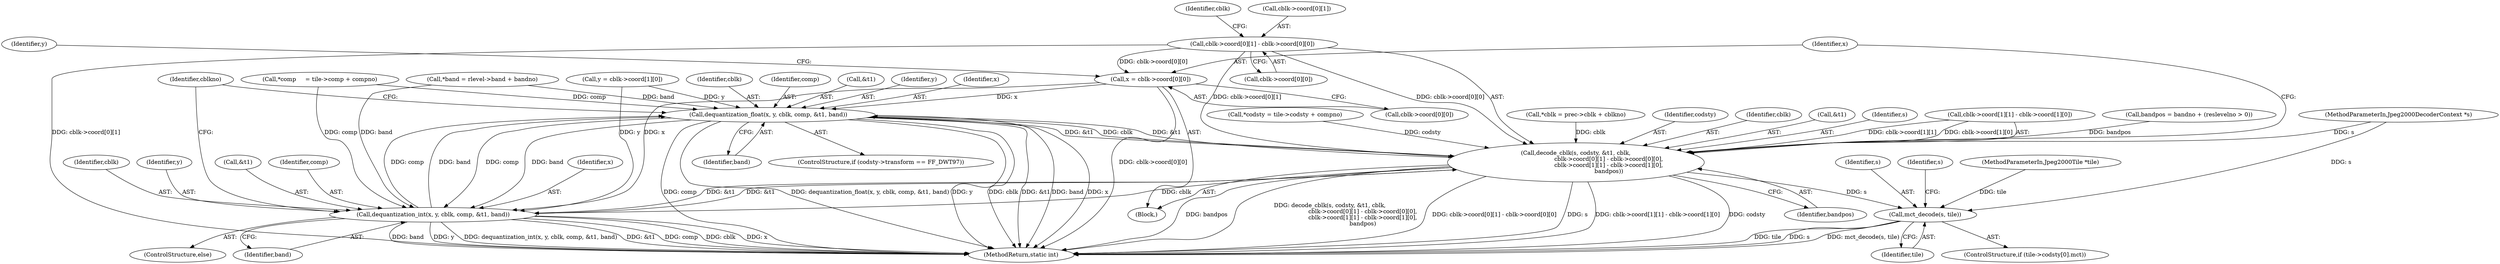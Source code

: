 digraph "0_FFmpeg_fe448cd28d674c3eff3072552eae366d0b659ce9@array" {
"1000335" [label="(Call,x = cblk->coord[0][0])"];
"1000304" [label="(Call,cblk->coord[0][1] - cblk->coord[0][0])"];
"1000359" [label="(Call,dequantization_float(x, y, cblk, comp, &t1, band))"];
"1000298" [label="(Call,decode_cblk(s, codsty, &t1, cblk,\n                                    cblk->coord[0][1] - cblk->coord[0][0],\n                                    cblk->coord[1][1] - cblk->coord[1][0],\n                                    bandpos))"];
"1000368" [label="(Call,dequantization_int(x, y, cblk, comp, &t1, band))"];
"1000405" [label="(Call,mct_decode(s, tile))"];
"1000353" [label="(ControlStructure,if (codsty->transform == FF_DWT97))"];
"1000334" [label="(Identifier,bandpos)"];
"1000193" [label="(Call,*band = rlevel->band + bandno)"];
"1000367" [label="(ControlStructure,else)"];
"1000335" [label="(Call,x = cblk->coord[0][0])"];
"1000406" [label="(Identifier,s)"];
"1000369" [label="(Identifier,x)"];
"1000291" [label="(Call,*cblk = prec->cblk + cblkno)"];
"1000359" [label="(Call,dequantization_float(x, y, cblk, comp, &t1, band))"];
"1000336" [label="(Identifier,x)"];
"1000119" [label="(MethodParameterIn,Jpeg2000DecoderContext *s)"];
"1000323" [label="(Identifier,cblk)"];
"1000286" [label="(Identifier,cblkno)"];
"1000300" [label="(Identifier,codsty)"];
"1000298" [label="(Call,decode_cblk(s, codsty, &t1, cblk,\n                                    cblk->coord[0][1] - cblk->coord[0][0],\n                                    cblk->coord[1][1] - cblk->coord[1][0],\n                                    bandpos))"];
"1000412" [label="(Identifier,s)"];
"1000368" [label="(Call,dequantization_int(x, y, cblk, comp, &t1, band))"];
"1000345" [label="(Identifier,y)"];
"1001114" [label="(MethodReturn,static int)"];
"1000120" [label="(MethodParameterIn,Jpeg2000Tile *tile)"];
"1000366" [label="(Identifier,band)"];
"1000363" [label="(Identifier,comp)"];
"1000364" [label="(Call,&t1)"];
"1000143" [label="(Call,*comp     = tile->comp + compno)"];
"1000312" [label="(Call,cblk->coord[0][0])"];
"1000371" [label="(Identifier,cblk)"];
"1000303" [label="(Identifier,cblk)"];
"1000301" [label="(Call,&t1)"];
"1000287" [label="(Block,)"];
"1000407" [label="(Identifier,tile)"];
"1000370" [label="(Identifier,y)"];
"1000373" [label="(Call,&t1)"];
"1000299" [label="(Identifier,s)"];
"1000304" [label="(Call,cblk->coord[0][1] - cblk->coord[0][0])"];
"1000344" [label="(Call,y = cblk->coord[1][0])"];
"1000372" [label="(Identifier,comp)"];
"1000319" [label="(Call,cblk->coord[1][1] - cblk->coord[1][0])"];
"1000375" [label="(Identifier,band)"];
"1000405" [label="(Call,mct_decode(s, tile))"];
"1000361" [label="(Identifier,y)"];
"1000205" [label="(Call,bandpos = bandno + (reslevelno > 0))"];
"1000397" [label="(ControlStructure,if (tile->codsty[0].mct))"];
"1000360" [label="(Identifier,x)"];
"1000337" [label="(Call,cblk->coord[0][0])"];
"1000305" [label="(Call,cblk->coord[0][1])"];
"1000151" [label="(Call,*codsty = tile->codsty + compno)"];
"1000362" [label="(Identifier,cblk)"];
"1000335" -> "1000287"  [label="AST: "];
"1000335" -> "1000337"  [label="CFG: "];
"1000336" -> "1000335"  [label="AST: "];
"1000337" -> "1000335"  [label="AST: "];
"1000345" -> "1000335"  [label="CFG: "];
"1000335" -> "1001114"  [label="DDG: cblk->coord[0][0]"];
"1000304" -> "1000335"  [label="DDG: cblk->coord[0][0]"];
"1000335" -> "1000359"  [label="DDG: x"];
"1000335" -> "1000368"  [label="DDG: x"];
"1000304" -> "1000298"  [label="AST: "];
"1000304" -> "1000312"  [label="CFG: "];
"1000305" -> "1000304"  [label="AST: "];
"1000312" -> "1000304"  [label="AST: "];
"1000323" -> "1000304"  [label="CFG: "];
"1000304" -> "1001114"  [label="DDG: cblk->coord[0][1]"];
"1000304" -> "1000298"  [label="DDG: cblk->coord[0][1]"];
"1000304" -> "1000298"  [label="DDG: cblk->coord[0][0]"];
"1000359" -> "1000353"  [label="AST: "];
"1000359" -> "1000366"  [label="CFG: "];
"1000360" -> "1000359"  [label="AST: "];
"1000361" -> "1000359"  [label="AST: "];
"1000362" -> "1000359"  [label="AST: "];
"1000363" -> "1000359"  [label="AST: "];
"1000364" -> "1000359"  [label="AST: "];
"1000366" -> "1000359"  [label="AST: "];
"1000286" -> "1000359"  [label="CFG: "];
"1000359" -> "1001114"  [label="DDG: y"];
"1000359" -> "1001114"  [label="DDG: &t1"];
"1000359" -> "1001114"  [label="DDG: band"];
"1000359" -> "1001114"  [label="DDG: x"];
"1000359" -> "1001114"  [label="DDG: cblk"];
"1000359" -> "1001114"  [label="DDG: comp"];
"1000359" -> "1001114"  [label="DDG: dequantization_float(x, y, cblk, comp, &t1, band)"];
"1000359" -> "1000298"  [label="DDG: &t1"];
"1000344" -> "1000359"  [label="DDG: y"];
"1000298" -> "1000359"  [label="DDG: cblk"];
"1000298" -> "1000359"  [label="DDG: &t1"];
"1000143" -> "1000359"  [label="DDG: comp"];
"1000368" -> "1000359"  [label="DDG: comp"];
"1000368" -> "1000359"  [label="DDG: band"];
"1000193" -> "1000359"  [label="DDG: band"];
"1000359" -> "1000368"  [label="DDG: comp"];
"1000359" -> "1000368"  [label="DDG: band"];
"1000298" -> "1000287"  [label="AST: "];
"1000298" -> "1000334"  [label="CFG: "];
"1000299" -> "1000298"  [label="AST: "];
"1000300" -> "1000298"  [label="AST: "];
"1000301" -> "1000298"  [label="AST: "];
"1000303" -> "1000298"  [label="AST: "];
"1000319" -> "1000298"  [label="AST: "];
"1000334" -> "1000298"  [label="AST: "];
"1000336" -> "1000298"  [label="CFG: "];
"1000298" -> "1001114"  [label="DDG: bandpos"];
"1000298" -> "1001114"  [label="DDG: decode_cblk(s, codsty, &t1, cblk,\n                                    cblk->coord[0][1] - cblk->coord[0][0],\n                                    cblk->coord[1][1] - cblk->coord[1][0],\n                                    bandpos)"];
"1000298" -> "1001114"  [label="DDG: cblk->coord[0][1] - cblk->coord[0][0]"];
"1000298" -> "1001114"  [label="DDG: s"];
"1000298" -> "1001114"  [label="DDG: cblk->coord[1][1] - cblk->coord[1][0]"];
"1000298" -> "1001114"  [label="DDG: codsty"];
"1000119" -> "1000298"  [label="DDG: s"];
"1000151" -> "1000298"  [label="DDG: codsty"];
"1000368" -> "1000298"  [label="DDG: &t1"];
"1000291" -> "1000298"  [label="DDG: cblk"];
"1000319" -> "1000298"  [label="DDG: cblk->coord[1][1]"];
"1000319" -> "1000298"  [label="DDG: cblk->coord[1][0]"];
"1000205" -> "1000298"  [label="DDG: bandpos"];
"1000298" -> "1000368"  [label="DDG: cblk"];
"1000298" -> "1000368"  [label="DDG: &t1"];
"1000298" -> "1000405"  [label="DDG: s"];
"1000368" -> "1000367"  [label="AST: "];
"1000368" -> "1000375"  [label="CFG: "];
"1000369" -> "1000368"  [label="AST: "];
"1000370" -> "1000368"  [label="AST: "];
"1000371" -> "1000368"  [label="AST: "];
"1000372" -> "1000368"  [label="AST: "];
"1000373" -> "1000368"  [label="AST: "];
"1000375" -> "1000368"  [label="AST: "];
"1000286" -> "1000368"  [label="CFG: "];
"1000368" -> "1001114"  [label="DDG: x"];
"1000368" -> "1001114"  [label="DDG: band"];
"1000368" -> "1001114"  [label="DDG: y"];
"1000368" -> "1001114"  [label="DDG: dequantization_int(x, y, cblk, comp, &t1, band)"];
"1000368" -> "1001114"  [label="DDG: &t1"];
"1000368" -> "1001114"  [label="DDG: comp"];
"1000368" -> "1001114"  [label="DDG: cblk"];
"1000344" -> "1000368"  [label="DDG: y"];
"1000143" -> "1000368"  [label="DDG: comp"];
"1000193" -> "1000368"  [label="DDG: band"];
"1000405" -> "1000397"  [label="AST: "];
"1000405" -> "1000407"  [label="CFG: "];
"1000406" -> "1000405"  [label="AST: "];
"1000407" -> "1000405"  [label="AST: "];
"1000412" -> "1000405"  [label="CFG: "];
"1000405" -> "1001114"  [label="DDG: mct_decode(s, tile)"];
"1000405" -> "1001114"  [label="DDG: tile"];
"1000405" -> "1001114"  [label="DDG: s"];
"1000119" -> "1000405"  [label="DDG: s"];
"1000120" -> "1000405"  [label="DDG: tile"];
}
